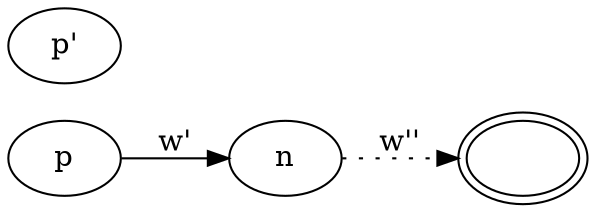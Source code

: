 digraph "A" {
  rankdir=LR;
  "acc" [label="", peripheries=2];

  "p'";
  "p" -> "n"  [label="w'"];
  "n" -> "acc" [label="w''", style="dotted"];
}
